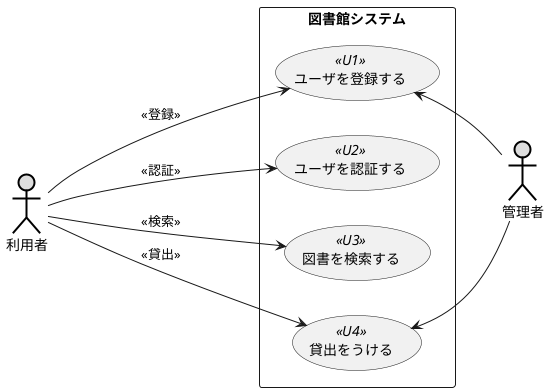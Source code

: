 @startuml 例題3
left to right direction
actor 利用者 as user #DDDDDD;line:black;line.bold;
actor 管理者 as water #DDDDDD;line:black;line.bold;
rectangle 図書館システム {
usecase ユーザを登録する as T << U1 >>
usecase ユーザを認証する << U2 >>
usecase 図書を検索する << U3 >>
usecase 貸出をうける << U4 >>
}
user --> T: << 登録 >>
user ----> ユーザを認証する: << 認証 >>
user --> 図書を検索する: << 検索 >>
user --> 貸出をうける: << 貸出 >>
T <-- water
貸出をうける <-- water
@enduml